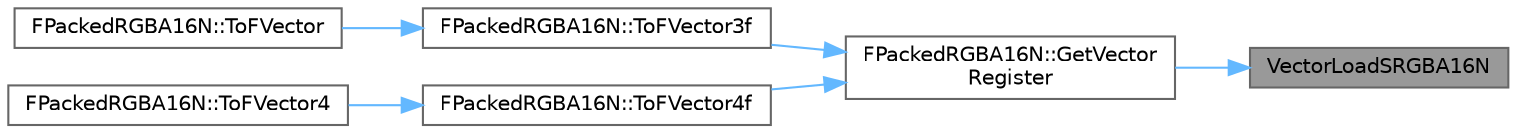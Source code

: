 digraph "VectorLoadSRGBA16N"
{
 // INTERACTIVE_SVG=YES
 // LATEX_PDF_SIZE
  bgcolor="transparent";
  edge [fontname=Helvetica,fontsize=10,labelfontname=Helvetica,labelfontsize=10];
  node [fontname=Helvetica,fontsize=10,shape=box,height=0.2,width=0.4];
  rankdir="RL";
  Node1 [id="Node000001",label="VectorLoadSRGBA16N",height=0.2,width=0.4,color="gray40", fillcolor="grey60", style="filled", fontcolor="black",tooltip="Loads packed signed RGBA16(4 bytes) from unaligned memory and converts them into 4 FLOATs."];
  Node1 -> Node2 [id="edge1_Node000001_Node000002",dir="back",color="steelblue1",style="solid",tooltip=" "];
  Node2 [id="Node000002",label="FPackedRGBA16N::GetVector\lRegister",height=0.2,width=0.4,color="grey40", fillcolor="white", style="filled",URL="$d3/dd0/structFPackedRGBA16N.html#a0dfff1a7099c991ab9c5e725335c5fc5",tooltip=" "];
  Node2 -> Node3 [id="edge2_Node000002_Node000003",dir="back",color="steelblue1",style="solid",tooltip=" "];
  Node3 [id="Node000003",label="FPackedRGBA16N::ToFVector3f",height=0.2,width=0.4,color="grey40", fillcolor="white", style="filled",URL="$d3/dd0/structFPackedRGBA16N.html#a8f718f1c302f60a6cf2a146f3b46f335",tooltip=" "];
  Node3 -> Node4 [id="edge3_Node000003_Node000004",dir="back",color="steelblue1",style="solid",tooltip=" "];
  Node4 [id="Node000004",label="FPackedRGBA16N::ToFVector",height=0.2,width=0.4,color="grey40", fillcolor="white", style="filled",URL="$d3/dd0/structFPackedRGBA16N.html#a18b1670d0d1824b644db22c1a3e7de90",tooltip=" "];
  Node2 -> Node5 [id="edge4_Node000002_Node000005",dir="back",color="steelblue1",style="solid",tooltip=" "];
  Node5 [id="Node000005",label="FPackedRGBA16N::ToFVector4f",height=0.2,width=0.4,color="grey40", fillcolor="white", style="filled",URL="$d3/dd0/structFPackedRGBA16N.html#a2444235cb7d5469a34253d949aa963e5",tooltip=" "];
  Node5 -> Node6 [id="edge5_Node000005_Node000006",dir="back",color="steelblue1",style="solid",tooltip=" "];
  Node6 [id="Node000006",label="FPackedRGBA16N::ToFVector4",height=0.2,width=0.4,color="grey40", fillcolor="white", style="filled",URL="$d3/dd0/structFPackedRGBA16N.html#a936462253f8afa0e223e004a733f1634",tooltip=" "];
}
